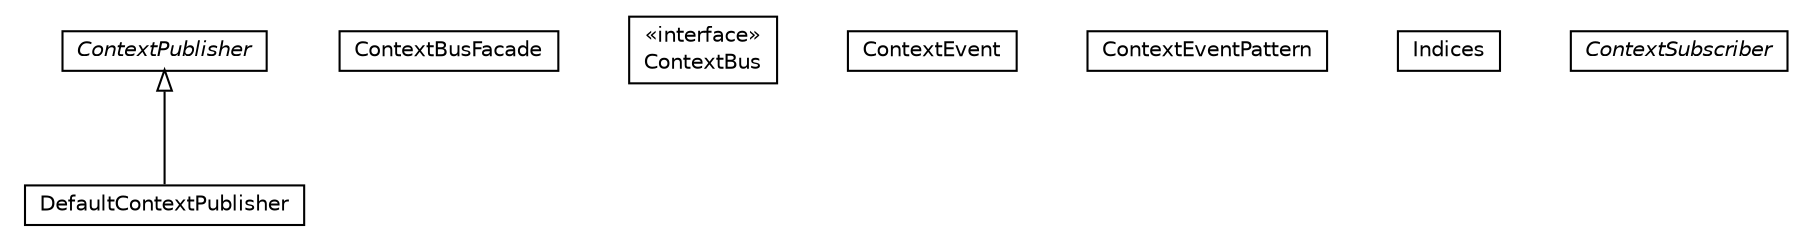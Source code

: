 #!/usr/local/bin/dot
#
# Class diagram 
# Generated by UMLGraph version R5_6-24-gf6e263 (http://www.umlgraph.org/)
#

digraph G {
	edge [fontname="Helvetica",fontsize=10,labelfontname="Helvetica",labelfontsize=10];
	node [fontname="Helvetica",fontsize=10,shape=plaintext];
	nodesep=0.25;
	ranksep=0.5;
	// org.universAAL.middleware.context.DefaultContextPublisher
	c44301 [label=<<table title="org.universAAL.middleware.context.DefaultContextPublisher" border="0" cellborder="1" cellspacing="0" cellpadding="2" port="p" href="./DefaultContextPublisher.html">
		<tr><td><table border="0" cellspacing="0" cellpadding="1">
<tr><td align="center" balign="center"> DefaultContextPublisher </td></tr>
		</table></td></tr>
		</table>>, URL="./DefaultContextPublisher.html", fontname="Helvetica", fontcolor="black", fontsize=10.0];
	// org.universAAL.middleware.context.ContextBusFacade
	c44302 [label=<<table title="org.universAAL.middleware.context.ContextBusFacade" border="0" cellborder="1" cellspacing="0" cellpadding="2" port="p" href="./ContextBusFacade.html">
		<tr><td><table border="0" cellspacing="0" cellpadding="1">
<tr><td align="center" balign="center"> ContextBusFacade </td></tr>
		</table></td></tr>
		</table>>, URL="./ContextBusFacade.html", fontname="Helvetica", fontcolor="black", fontsize=10.0];
	// org.universAAL.middleware.context.ContextBus
	c44303 [label=<<table title="org.universAAL.middleware.context.ContextBus" border="0" cellborder="1" cellspacing="0" cellpadding="2" port="p" href="./ContextBus.html">
		<tr><td><table border="0" cellspacing="0" cellpadding="1">
<tr><td align="center" balign="center"> &#171;interface&#187; </td></tr>
<tr><td align="center" balign="center"> ContextBus </td></tr>
		</table></td></tr>
		</table>>, URL="./ContextBus.html", fontname="Helvetica", fontcolor="black", fontsize=10.0];
	// org.universAAL.middleware.context.ContextEvent
	c44304 [label=<<table title="org.universAAL.middleware.context.ContextEvent" border="0" cellborder="1" cellspacing="0" cellpadding="2" port="p" href="./ContextEvent.html">
		<tr><td><table border="0" cellspacing="0" cellpadding="1">
<tr><td align="center" balign="center"> ContextEvent </td></tr>
		</table></td></tr>
		</table>>, URL="./ContextEvent.html", fontname="Helvetica", fontcolor="black", fontsize=10.0];
	// org.universAAL.middleware.context.ContextEventPattern
	c44305 [label=<<table title="org.universAAL.middleware.context.ContextEventPattern" border="0" cellborder="1" cellspacing="0" cellpadding="2" port="p" href="./ContextEventPattern.html">
		<tr><td><table border="0" cellspacing="0" cellpadding="1">
<tr><td align="center" balign="center"> ContextEventPattern </td></tr>
		</table></td></tr>
		</table>>, URL="./ContextEventPattern.html", fontname="Helvetica", fontcolor="black", fontsize=10.0];
	// org.universAAL.middleware.context.ContextEventPattern.Indices
	c44306 [label=<<table title="org.universAAL.middleware.context.ContextEventPattern.Indices" border="0" cellborder="1" cellspacing="0" cellpadding="2" port="p" href="./ContextEventPattern.Indices.html">
		<tr><td><table border="0" cellspacing="0" cellpadding="1">
<tr><td align="center" balign="center"> Indices </td></tr>
		</table></td></tr>
		</table>>, URL="./ContextEventPattern.Indices.html", fontname="Helvetica", fontcolor="black", fontsize=10.0];
	// org.universAAL.middleware.context.ContextSubscriber
	c44307 [label=<<table title="org.universAAL.middleware.context.ContextSubscriber" border="0" cellborder="1" cellspacing="0" cellpadding="2" port="p" href="./ContextSubscriber.html">
		<tr><td><table border="0" cellspacing="0" cellpadding="1">
<tr><td align="center" balign="center"><font face="Helvetica-Oblique"> ContextSubscriber </font></td></tr>
		</table></td></tr>
		</table>>, URL="./ContextSubscriber.html", fontname="Helvetica", fontcolor="black", fontsize=10.0];
	// org.universAAL.middleware.context.ContextPublisher
	c44308 [label=<<table title="org.universAAL.middleware.context.ContextPublisher" border="0" cellborder="1" cellspacing="0" cellpadding="2" port="p" href="./ContextPublisher.html">
		<tr><td><table border="0" cellspacing="0" cellpadding="1">
<tr><td align="center" balign="center"><font face="Helvetica-Oblique"> ContextPublisher </font></td></tr>
		</table></td></tr>
		</table>>, URL="./ContextPublisher.html", fontname="Helvetica", fontcolor="black", fontsize=10.0];
	//org.universAAL.middleware.context.DefaultContextPublisher extends org.universAAL.middleware.context.ContextPublisher
	c44308:p -> c44301:p [dir=back,arrowtail=empty];
}

